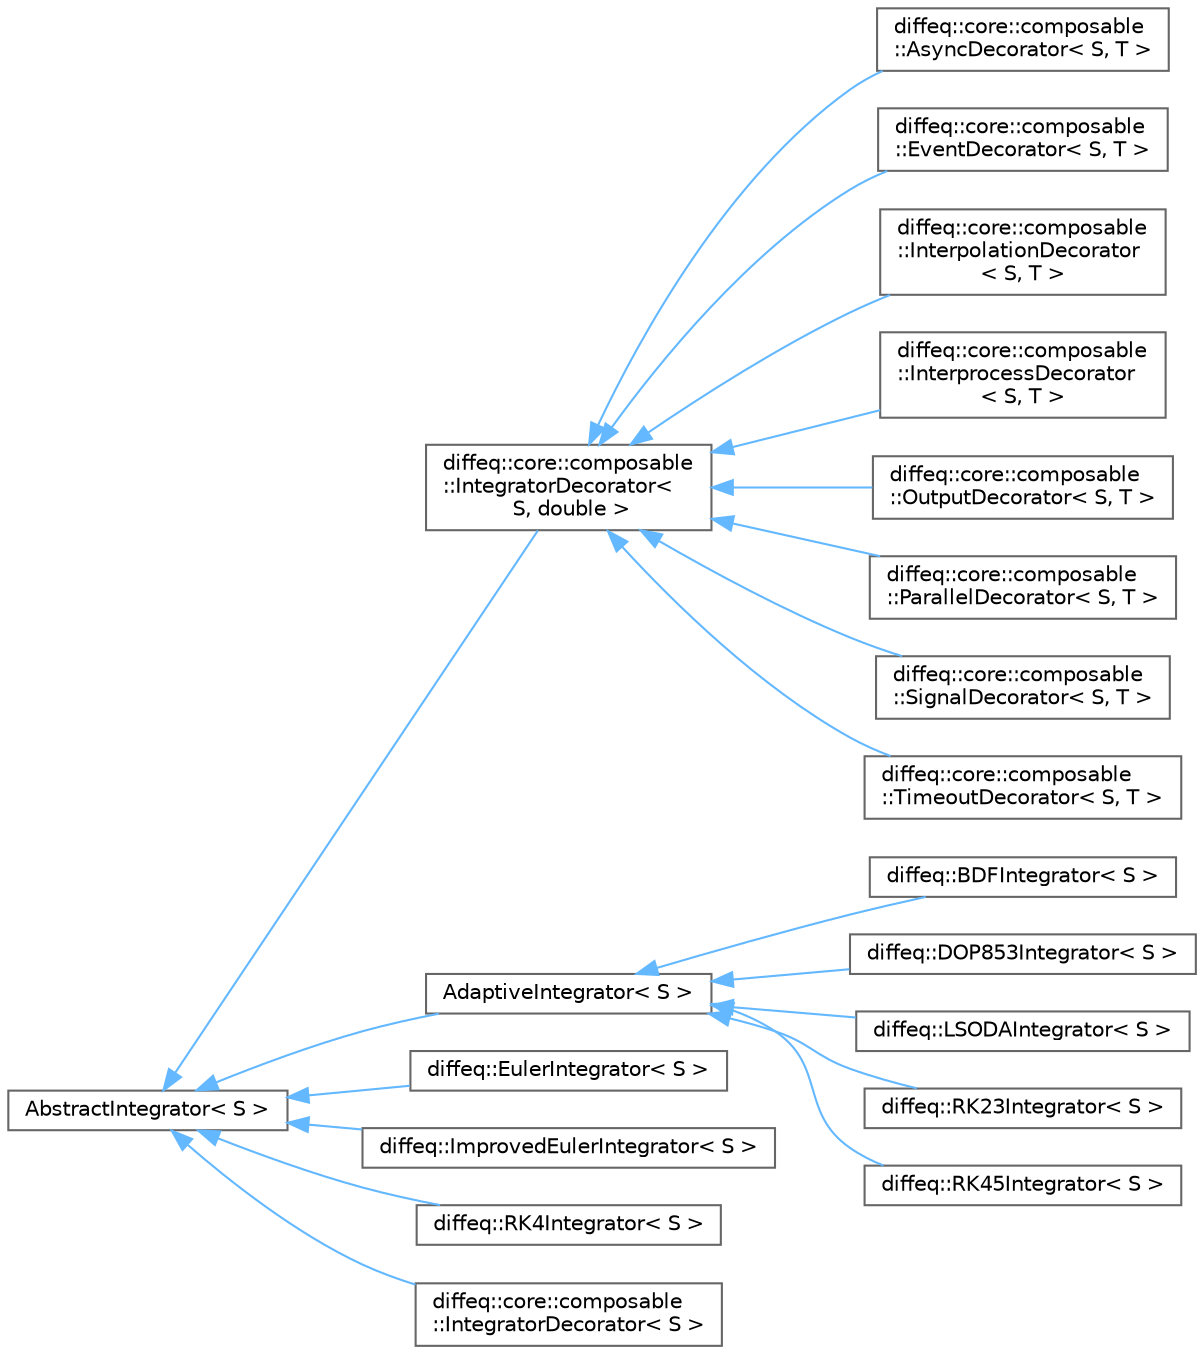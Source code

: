 digraph "Graphical Class Hierarchy"
{
 // LATEX_PDF_SIZE
  bgcolor="transparent";
  edge [fontname=Helvetica,fontsize=10,labelfontname=Helvetica,labelfontsize=10];
  node [fontname=Helvetica,fontsize=10,shape=box,height=0.2,width=0.4];
  rankdir="LR";
  Node0 [id="Node000000",label="AbstractIntegrator\< S \>",height=0.2,width=0.4,color="grey40", fillcolor="white", style="filled",URL="$class_abstract_integrator.html",tooltip=" "];
  Node0 -> Node1 [id="edge1_Node000000_Node000001",dir="back",color="steelblue1",style="solid",tooltip=" "];
  Node1 [id="Node000001",label="diffeq::core::composable\l::IntegratorDecorator\<\l S, double \>",height=0.2,width=0.4,color="grey40", fillcolor="white", style="filled",URL="$classdiffeq_1_1core_1_1composable_1_1_integrator_decorator.html",tooltip=" "];
  Node1 -> Node2 [id="edge2_Node000001_Node000002",dir="back",color="steelblue1",style="solid",tooltip=" "];
  Node2 [id="Node000002",label="diffeq::core::composable\l::AsyncDecorator\< S, T \>",height=0.2,width=0.4,color="grey40", fillcolor="white", style="filled",URL="$classdiffeq_1_1core_1_1composable_1_1_async_decorator.html",tooltip="Async execution decorator - adds async capabilities to any integrator."];
  Node1 -> Node3 [id="edge3_Node000001_Node000003",dir="back",color="steelblue1",style="solid",tooltip=" "];
  Node3 [id="Node000003",label="diffeq::core::composable\l::EventDecorator\< S, T \>",height=0.2,width=0.4,color="grey40", fillcolor="white", style="filled",URL="$classdiffeq_1_1core_1_1composable_1_1_event_decorator.html",tooltip="Event decorator - adds event-driven feedback capabilities to any integrator."];
  Node1 -> Node4 [id="edge4_Node000001_Node000004",dir="back",color="steelblue1",style="solid",tooltip=" "];
  Node4 [id="Node000004",label="diffeq::core::composable\l::InterpolationDecorator\l\< S, T \>",height=0.2,width=0.4,color="grey40", fillcolor="white", style="filled",URL="$classdiffeq_1_1core_1_1composable_1_1_interpolation_decorator.html",tooltip="Interpolation decorator - adds dense output capabilities to any integrator."];
  Node1 -> Node5 [id="edge5_Node000001_Node000005",dir="back",color="steelblue1",style="solid",tooltip=" "];
  Node5 [id="Node000005",label="diffeq::core::composable\l::InterprocessDecorator\l\< S, T \>",height=0.2,width=0.4,color="grey40", fillcolor="white", style="filled",URL="$classdiffeq_1_1core_1_1composable_1_1_interprocess_decorator.html",tooltip="Interprocess communication decorator."];
  Node1 -> Node6 [id="edge6_Node000001_Node000006",dir="back",color="steelblue1",style="solid",tooltip=" "];
  Node6 [id="Node000006",label="diffeq::core::composable\l::OutputDecorator\< S, T \>",height=0.2,width=0.4,color="grey40", fillcolor="white", style="filled",URL="$classdiffeq_1_1core_1_1composable_1_1_output_decorator.html",tooltip="Output decorator - adds configurable output to any integrator."];
  Node1 -> Node7 [id="edge7_Node000001_Node000007",dir="back",color="steelblue1",style="solid",tooltip=" "];
  Node7 [id="Node000007",label="diffeq::core::composable\l::ParallelDecorator\< S, T \>",height=0.2,width=0.4,color="grey40", fillcolor="white", style="filled",URL="$classdiffeq_1_1core_1_1composable_1_1_parallel_decorator.html",tooltip="Parallel execution decorator - adds batch processing to any integrator."];
  Node1 -> Node8 [id="edge8_Node000001_Node000008",dir="back",color="steelblue1",style="solid",tooltip=" "];
  Node8 [id="Node000008",label="diffeq::core::composable\l::SignalDecorator\< S, T \>",height=0.2,width=0.4,color="grey40", fillcolor="white", style="filled",URL="$classdiffeq_1_1core_1_1composable_1_1_signal_decorator.html",tooltip="Signal decorator - adds signal processing to any integrator."];
  Node1 -> Node9 [id="edge9_Node000001_Node000009",dir="back",color="steelblue1",style="solid",tooltip=" "];
  Node9 [id="Node000009",label="diffeq::core::composable\l::TimeoutDecorator\< S, T \>",height=0.2,width=0.4,color="grey40", fillcolor="white", style="filled",URL="$classdiffeq_1_1core_1_1composable_1_1_timeout_decorator.html",tooltip="Timeout decorator - adds timeout protection to any integrator."];
  Node0 -> Node10 [id="edge10_Node000000_Node000010",dir="back",color="steelblue1",style="solid",tooltip=" "];
  Node10 [id="Node000010",label="AdaptiveIntegrator\< S \>",height=0.2,width=0.4,color="grey40", fillcolor="white", style="filled",URL="$class_adaptive_integrator.html",tooltip=" "];
  Node10 -> Node11 [id="edge11_Node000010_Node000011",dir="back",color="steelblue1",style="solid",tooltip=" "];
  Node11 [id="Node000011",label="diffeq::BDFIntegrator\< S \>",height=0.2,width=0.4,color="grey40", fillcolor="white", style="filled",URL="$classdiffeq_1_1_b_d_f_integrator.html",tooltip="BDF (Backward Differentiation Formula) integrator."];
  Node10 -> Node12 [id="edge12_Node000010_Node000012",dir="back",color="steelblue1",style="solid",tooltip=" "];
  Node12 [id="Node000012",label="diffeq::DOP853Integrator\< S \>",height=0.2,width=0.4,color="grey40", fillcolor="white", style="filled",URL="$classdiffeq_1_1_d_o_p853_integrator.html",tooltip="DOP853 (Dormand-Prince 8(5,3)) adaptive integrator."];
  Node10 -> Node13 [id="edge13_Node000010_Node000013",dir="back",color="steelblue1",style="solid",tooltip=" "];
  Node13 [id="Node000013",label="diffeq::LSODAIntegrator\< S \>",height=0.2,width=0.4,color="grey40", fillcolor="white", style="filled",URL="$classdiffeq_1_1_l_s_o_d_a_integrator.html",tooltip="LSODA integrator - automatically switches between stiff and non-stiff methods."];
  Node10 -> Node14 [id="edge14_Node000010_Node000014",dir="back",color="steelblue1",style="solid",tooltip=" "];
  Node14 [id="Node000014",label="diffeq::RK23Integrator\< S \>",height=0.2,width=0.4,color="grey40", fillcolor="white", style="filled",URL="$classdiffeq_1_1_r_k23_integrator.html",tooltip="RK23 (Bogacki-Shampine) adaptive integrator."];
  Node10 -> Node15 [id="edge15_Node000010_Node000015",dir="back",color="steelblue1",style="solid",tooltip=" "];
  Node15 [id="Node000015",label="diffeq::RK45Integrator\< S \>",height=0.2,width=0.4,color="grey40", fillcolor="white", style="filled",URL="$classdiffeq_1_1_r_k45_integrator.html",tooltip="RK45 (Runge-Kutta-Fehlberg 4(5)) adaptive integrator."];
  Node0 -> Node16 [id="edge16_Node000000_Node000016",dir="back",color="steelblue1",style="solid",tooltip=" "];
  Node16 [id="Node000016",label="diffeq::EulerIntegrator\< S \>",height=0.2,width=0.4,color="grey40", fillcolor="white", style="filled",URL="$classdiffeq_1_1_euler_integrator.html",tooltip="Forward Euler integrator."];
  Node0 -> Node17 [id="edge17_Node000000_Node000017",dir="back",color="steelblue1",style="solid",tooltip=" "];
  Node17 [id="Node000017",label="diffeq::ImprovedEulerIntegrator\< S \>",height=0.2,width=0.4,color="grey40", fillcolor="white", style="filled",URL="$classdiffeq_1_1_improved_euler_integrator.html",tooltip="Improved Euler (Heun's method) integrator."];
  Node0 -> Node18 [id="edge18_Node000000_Node000018",dir="back",color="steelblue1",style="solid",tooltip=" "];
  Node18 [id="Node000018",label="diffeq::RK4Integrator\< S \>",height=0.2,width=0.4,color="grey40", fillcolor="white", style="filled",URL="$classdiffeq_1_1_r_k4_integrator.html",tooltip="Classical 4th-order Runge-Kutta integrator."];
  Node0 -> Node19 [id="edge19_Node000000_Node000019",dir="back",color="steelblue1",style="solid",tooltip=" "];
  Node19 [id="Node000019",label="diffeq::core::composable\l::IntegratorDecorator\< S \>",height=0.2,width=0.4,color="grey40", fillcolor="white", style="filled",URL="$classdiffeq_1_1core_1_1composable_1_1_integrator_decorator.html",tooltip="Base decorator interface for integrator enhancements."];
}

